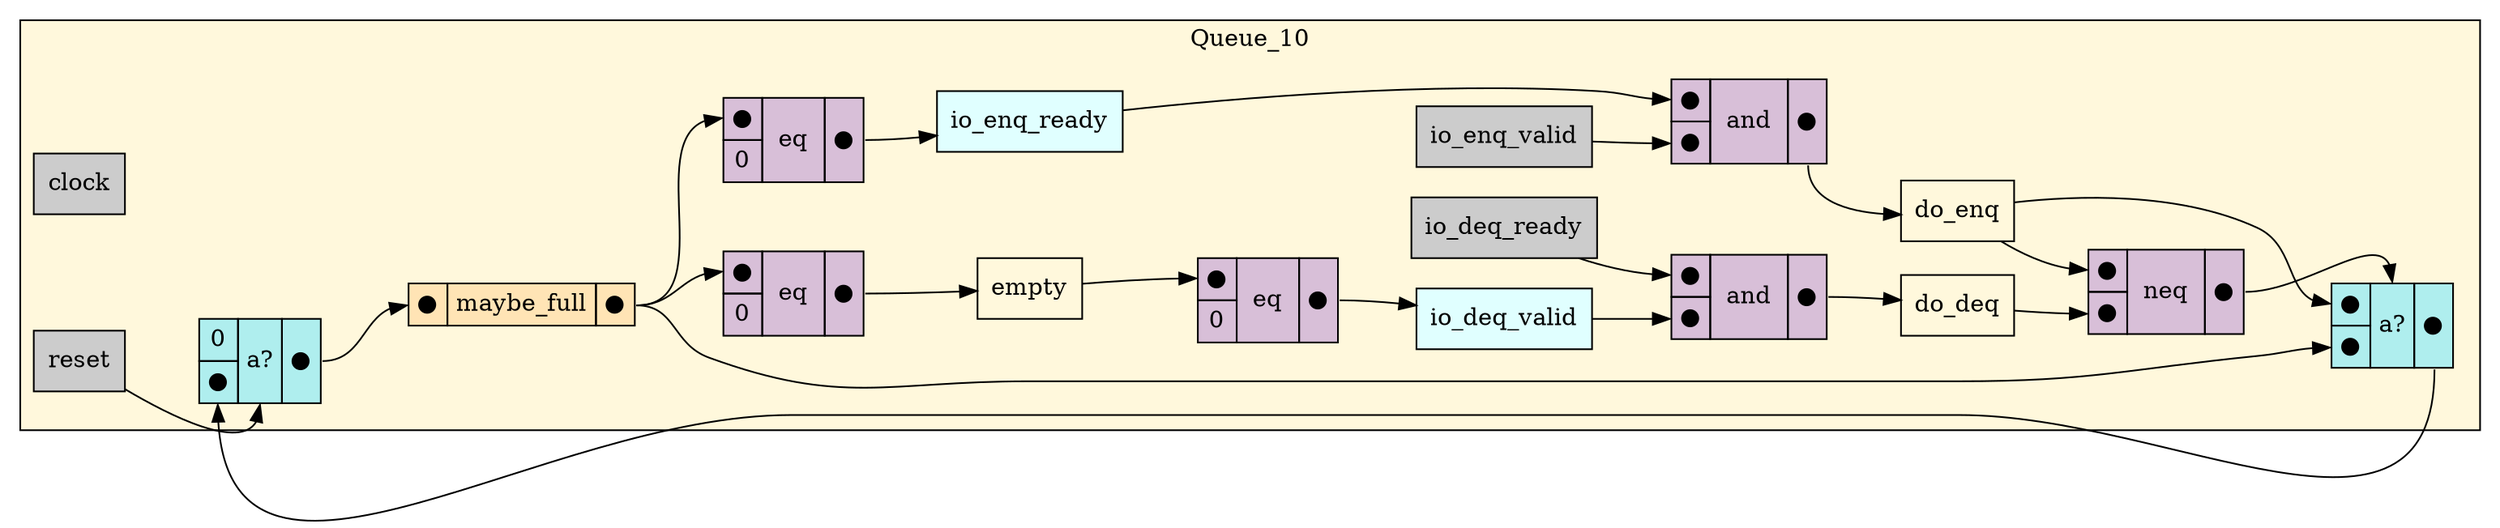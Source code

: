 digraph Queue_10 {
stylesheet = "styles.css"
rankdir="LR" 

subgraph cluster_Queue_10 {
  label="Queue_10"
  URL=""
  bgcolor="#FFF8DC"
  cluster_Queue_10_clock [shape = "rectangle" style="filled" fillcolor="#CCCCCC" label="clock" rank="0"]
     
cluster_Queue_10_reset [shape = "rectangle" style="filled" fillcolor="#CCCCCC" label="reset" rank="0"]
     
cluster_Queue_10_io_enq_valid [shape = "rectangle" style="filled" fillcolor="#CCCCCC" label="io_enq_valid" rank="0"]
     
cluster_Queue_10_io_deq_ready [shape = "rectangle" style="filled" fillcolor="#CCCCCC" label="io_deq_ready" rank="0"]
     
cluster_Queue_10_io_enq_ready [shape = "rectangle" style="filled" fillcolor="#E0FFFF" label="io_enq_ready" rank="1000"]
     
cluster_Queue_10_io_deq_valid [shape = "rectangle" style="filled" fillcolor="#E0FFFF" label="io_deq_valid" rank="1000"]
     
struct_cluster_Queue_10_maybe_full [shape="plaintext" label=<
<TABLE BORDER="0" CELLBORDER="1" CELLSPACING="0" CELLPADDING="4" BGCOLOR="#FFE4B5">
  <TR>
    <TD PORT="in">&#x25cf;</TD>
    <TD>maybe_full</TD>
    <TD PORT="out">&#x25cf;</TD>
  </TR>
</TABLE>>];
cluster_Queue_10_empty [label = "empty" shape="rectangle"]; 

op_eq_14993 [shape = "plaintext" label=<
<TABLE BORDER="0" CELLBORDER="1" CELLSPACING="0" CELLPADDING="4" BGCOLOR="#D8BFD8">
  <TR>
    <TD PORT="in1">&#x25cf;</TD>
    <TD ROWSPAN="2" > eq </TD>
    <TD ROWSPAN="2" PORT="out">&#x25cf;</TD>
  </TR>
  <TR>
    <TD PORT="in2">0</TD>
  </TR>
</TABLE>>];
       
cluster_Queue_10_do_enq [label = "do_enq" shape="rectangle"]; 

op_and_14994 [shape = "plaintext" label=<
<TABLE BORDER="0" CELLBORDER="1" CELLSPACING="0" CELLPADDING="4" BGCOLOR="#D8BFD8">
  <TR>
    <TD PORT="in1">&#x25cf;</TD>
    <TD ROWSPAN="2" > and </TD>
    <TD ROWSPAN="2" PORT="out">&#x25cf;</TD>
  </TR>
  <TR>
    <TD PORT="in2">&#x25cf;</TD>
  </TR>
</TABLE>>];
       
cluster_Queue_10_do_deq [label = "do_deq" shape="rectangle"]; 

op_and_14995 [shape = "plaintext" label=<
<TABLE BORDER="0" CELLBORDER="1" CELLSPACING="0" CELLPADDING="4" BGCOLOR="#D8BFD8">
  <TR>
    <TD PORT="in1">&#x25cf;</TD>
    <TD ROWSPAN="2" > and </TD>
    <TD ROWSPAN="2" PORT="out">&#x25cf;</TD>
  </TR>
  <TR>
    <TD PORT="in2">&#x25cf;</TD>
  </TR>
</TABLE>>];
       

op_eq_14996 [shape = "plaintext" label=<
<TABLE BORDER="0" CELLBORDER="1" CELLSPACING="0" CELLPADDING="4" BGCOLOR="#D8BFD8">
  <TR>
    <TD PORT="in1">&#x25cf;</TD>
    <TD ROWSPAN="2" > eq </TD>
    <TD ROWSPAN="2" PORT="out">&#x25cf;</TD>
  </TR>
  <TR>
    <TD PORT="in2">0</TD>
  </TR>
</TABLE>>];
       

op_eq_14997 [shape = "plaintext" label=<
<TABLE BORDER="0" CELLBORDER="1" CELLSPACING="0" CELLPADDING="4" BGCOLOR="#D8BFD8">
  <TR>
    <TD PORT="in1">&#x25cf;</TD>
    <TD ROWSPAN="2" > eq </TD>
    <TD ROWSPAN="2" PORT="out">&#x25cf;</TD>
  </TR>
  <TR>
    <TD PORT="in2">0</TD>
  </TR>
</TABLE>>];
       

mux_445875220 [shape = "plaintext" label=<
<TABLE BORDER="0" CELLBORDER="1" CELLSPACING="0" CELLPADDING="4" BGCOLOR="#AFEEEE">
  <TR>
    <TD PORT="in1">0</TD>
    <TD ROWSPAN="2" PORT="select">a?</TD>
    <TD ROWSPAN="2" PORT="out">&#x25cf;</TD>
  </TR>
  <TR>
    <TD PORT="in2">&#x25cf;</TD>
  </TR>
</TABLE>>];
       

mux_976721746 [shape = "plaintext" label=<
<TABLE BORDER="0" CELLBORDER="1" CELLSPACING="0" CELLPADDING="4" BGCOLOR="#AFEEEE">
  <TR>
    <TD PORT="in1">&#x25cf;</TD>
    <TD ROWSPAN="2" PORT="select">a?</TD>
    <TD ROWSPAN="2" PORT="out">&#x25cf;</TD>
  </TR>
  <TR>
    <TD PORT="in2">&#x25cf;</TD>
  </TR>
</TABLE>>];
       

op_neq_14998 [shape = "plaintext" label=<
<TABLE BORDER="0" CELLBORDER="1" CELLSPACING="0" CELLPADDING="4" BGCOLOR="#D8BFD8">
  <TR>
    <TD PORT="in1">&#x25cf;</TD>
    <TD ROWSPAN="2" > neq </TD>
    <TD ROWSPAN="2" PORT="out">&#x25cf;</TD>
  </TR>
  <TR>
    <TD PORT="in2">&#x25cf;</TD>
  </TR>
</TABLE>>];
       

  cluster_Queue_10_do_enq -> op_neq_14998:in1
  cluster_Queue_10_io_deq_ready -> op_and_14995:in1
  mux_445875220:out -> struct_cluster_Queue_10_maybe_full:in
  struct_cluster_Queue_10_maybe_full:out -> mux_976721746:in2
  op_neq_14998:out -> mux_976721746:select
  cluster_Queue_10_io_enq_valid -> op_and_14994:in2
  op_and_14994:out -> cluster_Queue_10_do_enq
  cluster_Queue_10_reset -> mux_445875220:select
  struct_cluster_Queue_10_maybe_full:out -> op_eq_14996:in1
  cluster_Queue_10_do_enq -> mux_976721746:in1
  mux_976721746:out -> mux_445875220:in2
  cluster_Queue_10_do_deq -> op_neq_14998:in2
  cluster_Queue_10_io_deq_valid -> op_and_14995:in2
  cluster_Queue_10_io_enq_ready -> op_and_14994:in1
  struct_cluster_Queue_10_maybe_full:out -> op_eq_14993:in1
  op_eq_14996:out -> cluster_Queue_10_io_enq_ready
  cluster_Queue_10_empty -> op_eq_14997:in1
  op_eq_14997:out -> cluster_Queue_10_io_deq_valid
  op_eq_14993:out -> cluster_Queue_10_empty
  op_and_14995:out -> cluster_Queue_10_do_deq
  
  
}
     
}
